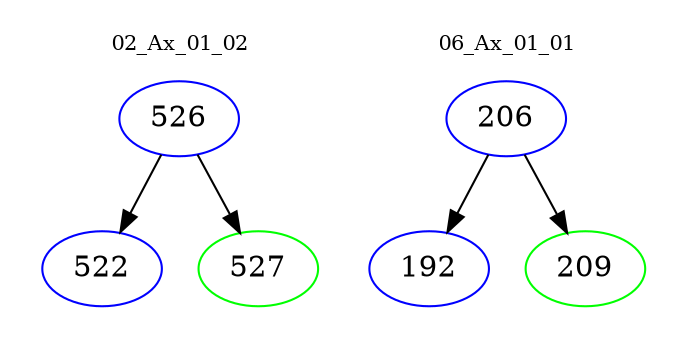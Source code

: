 digraph{
subgraph cluster_0 {
color = white
label = "02_Ax_01_02";
fontsize=10;
T0_526 [label="526", color="blue"]
T0_526 -> T0_522 [color="black"]
T0_522 [label="522", color="blue"]
T0_526 -> T0_527 [color="black"]
T0_527 [label="527", color="green"]
}
subgraph cluster_1 {
color = white
label = "06_Ax_01_01";
fontsize=10;
T1_206 [label="206", color="blue"]
T1_206 -> T1_192 [color="black"]
T1_192 [label="192", color="blue"]
T1_206 -> T1_209 [color="black"]
T1_209 [label="209", color="green"]
}
}

